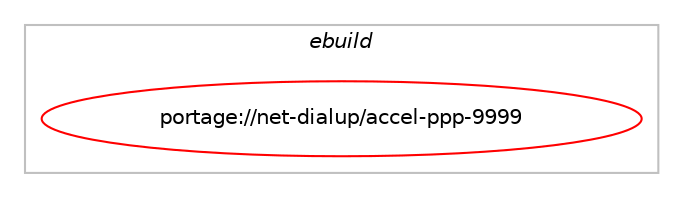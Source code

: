 digraph prolog {

# *************
# Graph options
# *************

newrank=true;
concentrate=true;
compound=true;
graph [rankdir=LR,fontname=Helvetica,fontsize=10,ranksep=1.5];#, ranksep=2.5, nodesep=0.2];
edge  [arrowhead=vee];
node  [fontname=Helvetica,fontsize=10];

# **********
# The ebuild
# **********

subgraph cluster_leftcol {
color=gray;
label=<<i>ebuild</i>>;
id [label="portage://net-dialup/accel-ppp-9999", color=red, width=4, href="../net-dialup/accel-ppp-9999.svg"];
}

# ****************
# The dependencies
# ****************

subgraph cluster_midcol {
color=gray;
label=<<i>dependencies</i>>;
subgraph cluster_compile {
fillcolor="#eeeeee";
style=filled;
label=<<i>compile</i>>;
# *** BEGIN UNKNOWN DEPENDENCY TYPE (TODO) ***
# id -> equal(use_conditional_group(negative,libtomcrypt,portage://net-dialup/accel-ppp-9999,[package_dependency(portage://net-dialup/accel-ppp-9999,install,no,dev-libs,openssl,none,[,,],[slot(0),equal],[])]))
# *** END UNKNOWN DEPENDENCY TYPE (TODO) ***

# *** BEGIN UNKNOWN DEPENDENCY TYPE (TODO) ***
# id -> equal(use_conditional_group(positive,ipoe,portage://net-dialup/accel-ppp-9999,[package_dependency(portage://net-dialup/accel-ppp-9999,install,no,virtual,linux-sources,none,[,,],[],[])]))
# *** END UNKNOWN DEPENDENCY TYPE (TODO) ***

# *** BEGIN UNKNOWN DEPENDENCY TYPE (TODO) ***
# id -> equal(use_conditional_group(positive,libtomcrypt,portage://net-dialup/accel-ppp-9999,[package_dependency(portage://net-dialup/accel-ppp-9999,install,no,dev-libs,libtomcrypt,none,[,,],[slot(0),equal],[])]))
# *** END UNKNOWN DEPENDENCY TYPE (TODO) ***

# *** BEGIN UNKNOWN DEPENDENCY TYPE (TODO) ***
# id -> equal(use_conditional_group(positive,lua,portage://net-dialup/accel-ppp-9999,[use_conditional_group(positive,lua_single_target_lua5-1,portage://net-dialup/accel-ppp-9999,[package_dependency(portage://net-dialup/accel-ppp-9999,install,no,dev-lang,lua,none,[,,],[slot(5.1)],[])])]))
# *** END UNKNOWN DEPENDENCY TYPE (TODO) ***

# *** BEGIN UNKNOWN DEPENDENCY TYPE (TODO) ***
# id -> equal(use_conditional_group(positive,postgres,portage://net-dialup/accel-ppp-9999,[package_dependency(portage://net-dialup/accel-ppp-9999,install,no,dev-db,postgresql,none,[,,],any_different_slot,[])]))
# *** END UNKNOWN DEPENDENCY TYPE (TODO) ***

# *** BEGIN UNKNOWN DEPENDENCY TYPE (TODO) ***
# id -> equal(use_conditional_group(positive,snmp,portage://net-dialup/accel-ppp-9999,[package_dependency(portage://net-dialup/accel-ppp-9999,install,no,net-analyzer,net-snmp,none,[,,],[],[])]))
# *** END UNKNOWN DEPENDENCY TYPE (TODO) ***

# *** BEGIN UNKNOWN DEPENDENCY TYPE (TODO) ***
# id -> equal(use_conditional_group(positive,valgrind,portage://net-dialup/accel-ppp-9999,[package_dependency(portage://net-dialup/accel-ppp-9999,install,no,dev-debug,valgrind,none,[,,],[],[])]))
# *** END UNKNOWN DEPENDENCY TYPE (TODO) ***

# *** BEGIN UNKNOWN DEPENDENCY TYPE (TODO) ***
# id -> equal(package_dependency(portage://net-dialup/accel-ppp-9999,install,no,dev-libs,libpcre,none,[,,],[],[]))
# *** END UNKNOWN DEPENDENCY TYPE (TODO) ***

}
subgraph cluster_compileandrun {
fillcolor="#eeeeee";
style=filled;
label=<<i>compile and run</i>>;
}
subgraph cluster_run {
fillcolor="#eeeeee";
style=filled;
label=<<i>run</i>>;
# *** BEGIN UNKNOWN DEPENDENCY TYPE (TODO) ***
# id -> equal(use_conditional_group(negative,libtomcrypt,portage://net-dialup/accel-ppp-9999,[package_dependency(portage://net-dialup/accel-ppp-9999,run,no,dev-libs,openssl,none,[,,],[slot(0),equal],[])]))
# *** END UNKNOWN DEPENDENCY TYPE (TODO) ***

# *** BEGIN UNKNOWN DEPENDENCY TYPE (TODO) ***
# id -> equal(use_conditional_group(positive,ipoe,portage://net-dialup/accel-ppp-9999,[package_dependency(portage://net-dialup/accel-ppp-9999,run,no,sys-apps,kmod,none,[,,],[],[use(enable(tools),none)]),use_conditional_group(positive,dist-kernel,portage://net-dialup/accel-ppp-9999,[package_dependency(portage://net-dialup/accel-ppp-9999,run,no,virtual,dist-kernel,none,[,,],any_same_slot,[])])]))
# *** END UNKNOWN DEPENDENCY TYPE (TODO) ***

# *** BEGIN UNKNOWN DEPENDENCY TYPE (TODO) ***
# id -> equal(use_conditional_group(positive,libtomcrypt,portage://net-dialup/accel-ppp-9999,[package_dependency(portage://net-dialup/accel-ppp-9999,run,no,dev-libs,libtomcrypt,none,[,,],[slot(0),equal],[])]))
# *** END UNKNOWN DEPENDENCY TYPE (TODO) ***

# *** BEGIN UNKNOWN DEPENDENCY TYPE (TODO) ***
# id -> equal(use_conditional_group(positive,lua,portage://net-dialup/accel-ppp-9999,[use_conditional_group(positive,lua_single_target_lua5-1,portage://net-dialup/accel-ppp-9999,[package_dependency(portage://net-dialup/accel-ppp-9999,run,no,dev-lang,lua,none,[,,],[slot(5.1)],[])])]))
# *** END UNKNOWN DEPENDENCY TYPE (TODO) ***

# *** BEGIN UNKNOWN DEPENDENCY TYPE (TODO) ***
# id -> equal(use_conditional_group(positive,postgres,portage://net-dialup/accel-ppp-9999,[package_dependency(portage://net-dialup/accel-ppp-9999,run,no,dev-db,postgresql,none,[,,],any_different_slot,[])]))
# *** END UNKNOWN DEPENDENCY TYPE (TODO) ***

# *** BEGIN UNKNOWN DEPENDENCY TYPE (TODO) ***
# id -> equal(use_conditional_group(positive,snmp,portage://net-dialup/accel-ppp-9999,[package_dependency(portage://net-dialup/accel-ppp-9999,run,no,net-analyzer,net-snmp,none,[,,],[],[])]))
# *** END UNKNOWN DEPENDENCY TYPE (TODO) ***

# *** BEGIN UNKNOWN DEPENDENCY TYPE (TODO) ***
# id -> equal(package_dependency(portage://net-dialup/accel-ppp-9999,run,no,dev-libs,libpcre,none,[,,],[],[]))
# *** END UNKNOWN DEPENDENCY TYPE (TODO) ***

}
}

# **************
# The candidates
# **************

subgraph cluster_choices {
rank=same;
color=gray;
label=<<i>candidates</i>>;

}

}
